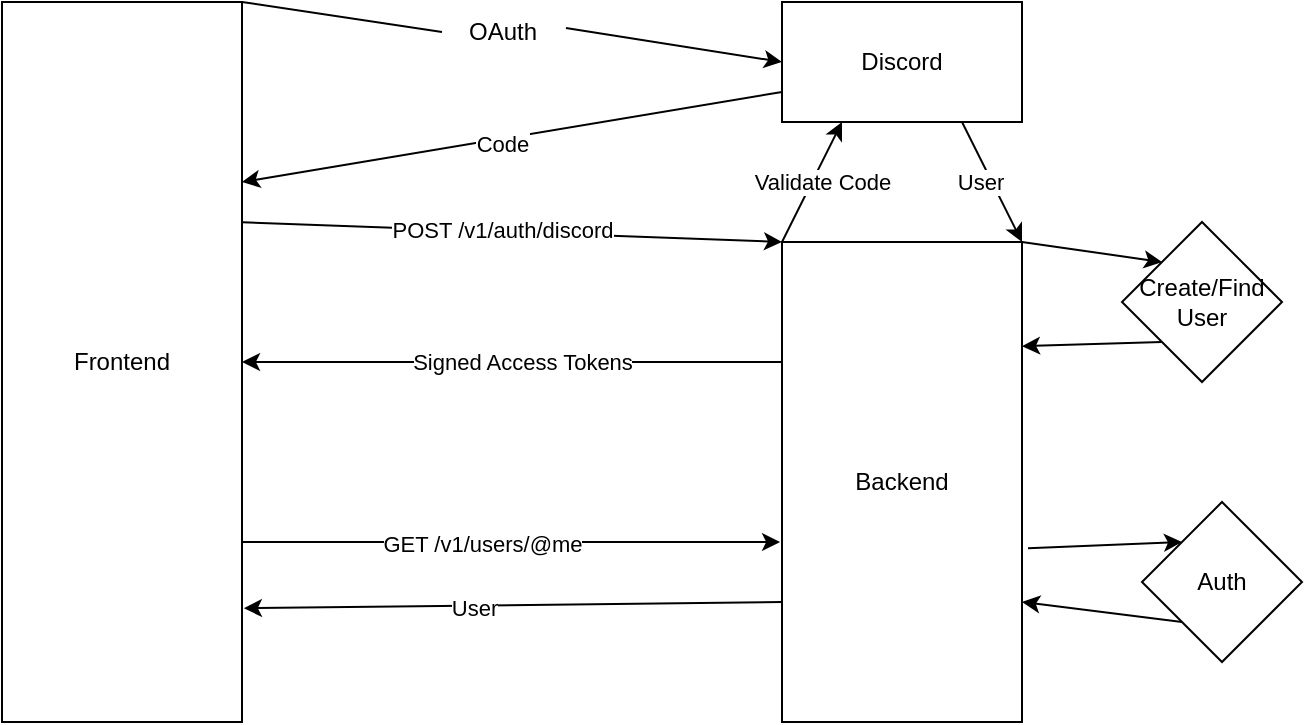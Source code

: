 <mxfile>
    <diagram id="MJCERA5NmK_LDRJSOgJJ" name="Page-1">
        <mxGraphModel dx="1490" dy="1030" grid="1" gridSize="10" guides="1" tooltips="1" connect="1" arrows="1" fold="1" page="1" pageScale="1" pageWidth="850" pageHeight="1100" math="0" shadow="0">
            <root>
                <mxCell id="0"/>
                <mxCell id="1" parent="0"/>
                <mxCell id="14" style="edgeStyle=none;html=1;exitX=0;exitY=0;exitDx=0;exitDy=0;entryX=0.25;entryY=1;entryDx=0;entryDy=0;" edge="1" parent="1" source="3" target="5">
                    <mxGeometry relative="1" as="geometry"/>
                </mxCell>
                <mxCell id="15" value="Validate Code" style="edgeLabel;html=1;align=center;verticalAlign=middle;resizable=0;points=[];" vertex="1" connectable="0" parent="14">
                    <mxGeometry x="-0.427" y="2" relative="1" as="geometry">
                        <mxPoint x="13" y="-12" as="offset"/>
                    </mxGeometry>
                </mxCell>
                <mxCell id="18" style="edgeStyle=none;html=1;exitX=1;exitY=0;exitDx=0;exitDy=0;entryX=0;entryY=0;entryDx=0;entryDy=0;" edge="1" parent="1" source="3" target="19">
                    <mxGeometry relative="1" as="geometry">
                        <mxPoint x="660" y="330" as="targetPoint"/>
                    </mxGeometry>
                </mxCell>
                <mxCell id="21" style="edgeStyle=none;html=1;exitX=0;exitY=0.25;exitDx=0;exitDy=0;entryX=1;entryY=0.5;entryDx=0;entryDy=0;" edge="1" parent="1" source="3" target="4">
                    <mxGeometry relative="1" as="geometry"/>
                </mxCell>
                <mxCell id="23" value="Signed Access Tokens" style="edgeLabel;html=1;align=center;verticalAlign=middle;resizable=0;points=[];" vertex="1" connectable="0" parent="21">
                    <mxGeometry x="0.118" y="-1" relative="1" as="geometry">
                        <mxPoint x="21" y="1" as="offset"/>
                    </mxGeometry>
                </mxCell>
                <mxCell id="26" style="edgeStyle=none;html=1;exitX=0;exitY=0.75;exitDx=0;exitDy=0;entryX=1.008;entryY=0.842;entryDx=0;entryDy=0;entryPerimeter=0;" edge="1" parent="1" source="3" target="4">
                    <mxGeometry relative="1" as="geometry"/>
                </mxCell>
                <mxCell id="27" value="User" style="edgeLabel;html=1;align=center;verticalAlign=middle;resizable=0;points=[];" vertex="1" connectable="0" parent="26">
                    <mxGeometry x="0.145" y="1" relative="1" as="geometry">
                        <mxPoint as="offset"/>
                    </mxGeometry>
                </mxCell>
                <mxCell id="28" style="edgeStyle=none;html=1;exitX=1.025;exitY=0.638;exitDx=0;exitDy=0;exitPerimeter=0;entryX=0;entryY=0;entryDx=0;entryDy=0;" edge="1" parent="1" source="3" target="29">
                    <mxGeometry relative="1" as="geometry">
                        <mxPoint x="680" y="500" as="targetPoint"/>
                    </mxGeometry>
                </mxCell>
                <mxCell id="3" value="Backend" style="whiteSpace=wrap;html=1;" vertex="1" parent="1">
                    <mxGeometry x="480" y="320" width="120" height="240" as="geometry"/>
                </mxCell>
                <mxCell id="6" style="edgeStyle=none;html=1;exitX=1.033;exitY=0.433;exitDx=0;exitDy=0;entryX=0;entryY=0.5;entryDx=0;entryDy=0;exitPerimeter=0;startArrow=none;" edge="1" parent="1" source="7" target="5">
                    <mxGeometry relative="1" as="geometry"/>
                </mxCell>
                <mxCell id="11" style="edgeStyle=none;html=1;exitX=1;exitY=0.306;exitDx=0;exitDy=0;entryX=0;entryY=0;entryDx=0;entryDy=0;exitPerimeter=0;" edge="1" parent="1" source="4" target="3">
                    <mxGeometry relative="1" as="geometry"/>
                </mxCell>
                <mxCell id="13" value="POST /v1/auth/discord" style="edgeLabel;html=1;align=center;verticalAlign=middle;resizable=0;points=[];" vertex="1" connectable="0" parent="11">
                    <mxGeometry x="-0.088" y="1" relative="1" as="geometry">
                        <mxPoint x="7" as="offset"/>
                    </mxGeometry>
                </mxCell>
                <mxCell id="24" style="edgeStyle=none;html=1;exitX=1;exitY=0.75;exitDx=0;exitDy=0;entryX=-0.008;entryY=0.625;entryDx=0;entryDy=0;entryPerimeter=0;" edge="1" parent="1" source="4" target="3">
                    <mxGeometry relative="1" as="geometry"/>
                </mxCell>
                <mxCell id="25" value="GET /v1/users/@me" style="edgeLabel;html=1;align=center;verticalAlign=middle;resizable=0;points=[];" vertex="1" connectable="0" parent="24">
                    <mxGeometry x="-0.108" y="-1" relative="1" as="geometry">
                        <mxPoint as="offset"/>
                    </mxGeometry>
                </mxCell>
                <mxCell id="4" value="Frontend" style="whiteSpace=wrap;html=1;" vertex="1" parent="1">
                    <mxGeometry x="90" y="200" width="120" height="360" as="geometry"/>
                </mxCell>
                <mxCell id="9" style="edgeStyle=none;html=1;exitX=0;exitY=0.75;exitDx=0;exitDy=0;entryX=1;entryY=0.25;entryDx=0;entryDy=0;" edge="1" parent="1" source="5" target="4">
                    <mxGeometry relative="1" as="geometry"/>
                </mxCell>
                <mxCell id="10" value="Code" style="edgeLabel;html=1;align=center;verticalAlign=middle;resizable=0;points=[];" vertex="1" connectable="0" parent="9">
                    <mxGeometry x="0.119" y="1" relative="1" as="geometry">
                        <mxPoint x="11" as="offset"/>
                    </mxGeometry>
                </mxCell>
                <mxCell id="16" style="edgeStyle=none;html=1;exitX=0.75;exitY=1;exitDx=0;exitDy=0;entryX=1;entryY=0;entryDx=0;entryDy=0;" edge="1" parent="1" source="5" target="3">
                    <mxGeometry relative="1" as="geometry"/>
                </mxCell>
                <mxCell id="17" value="User" style="edgeLabel;html=1;align=center;verticalAlign=middle;resizable=0;points=[];" vertex="1" connectable="0" parent="16">
                    <mxGeometry x="-0.4" relative="1" as="geometry">
                        <mxPoint y="12" as="offset"/>
                    </mxGeometry>
                </mxCell>
                <mxCell id="5" value="Discord" style="whiteSpace=wrap;html=1;" vertex="1" parent="1">
                    <mxGeometry x="480" y="200" width="120" height="60" as="geometry"/>
                </mxCell>
                <mxCell id="8" value="" style="edgeStyle=none;html=1;exitX=1;exitY=0;exitDx=0;exitDy=0;entryX=0;entryY=0.5;entryDx=0;entryDy=0;endArrow=none;" edge="1" parent="1" source="4" target="7">
                    <mxGeometry relative="1" as="geometry">
                        <mxPoint x="213" y="242.12" as="sourcePoint"/>
                        <mxPoint x="480" y="230" as="targetPoint"/>
                    </mxGeometry>
                </mxCell>
                <mxCell id="7" value="OAuth" style="text;html=1;align=center;verticalAlign=middle;resizable=0;points=[];autosize=1;strokeColor=none;fillColor=none;" vertex="1" parent="1">
                    <mxGeometry x="310" y="200" width="60" height="30" as="geometry"/>
                </mxCell>
                <mxCell id="20" style="edgeStyle=none;html=1;exitX=0;exitY=1;exitDx=0;exitDy=0;entryX=1;entryY=0.217;entryDx=0;entryDy=0;entryPerimeter=0;" edge="1" parent="1" source="19" target="3">
                    <mxGeometry relative="1" as="geometry"/>
                </mxCell>
                <mxCell id="19" value="Create/Find User" style="rhombus;whiteSpace=wrap;html=1;" vertex="1" parent="1">
                    <mxGeometry x="650" y="310" width="80" height="80" as="geometry"/>
                </mxCell>
                <mxCell id="30" style="edgeStyle=none;html=1;exitX=0;exitY=1;exitDx=0;exitDy=0;entryX=1;entryY=0.75;entryDx=0;entryDy=0;" edge="1" parent="1" source="29" target="3">
                    <mxGeometry relative="1" as="geometry"/>
                </mxCell>
                <mxCell id="29" value="Auth" style="rhombus;whiteSpace=wrap;html=1;" vertex="1" parent="1">
                    <mxGeometry x="660" y="450" width="80" height="80" as="geometry"/>
                </mxCell>
            </root>
        </mxGraphModel>
    </diagram>
</mxfile>
